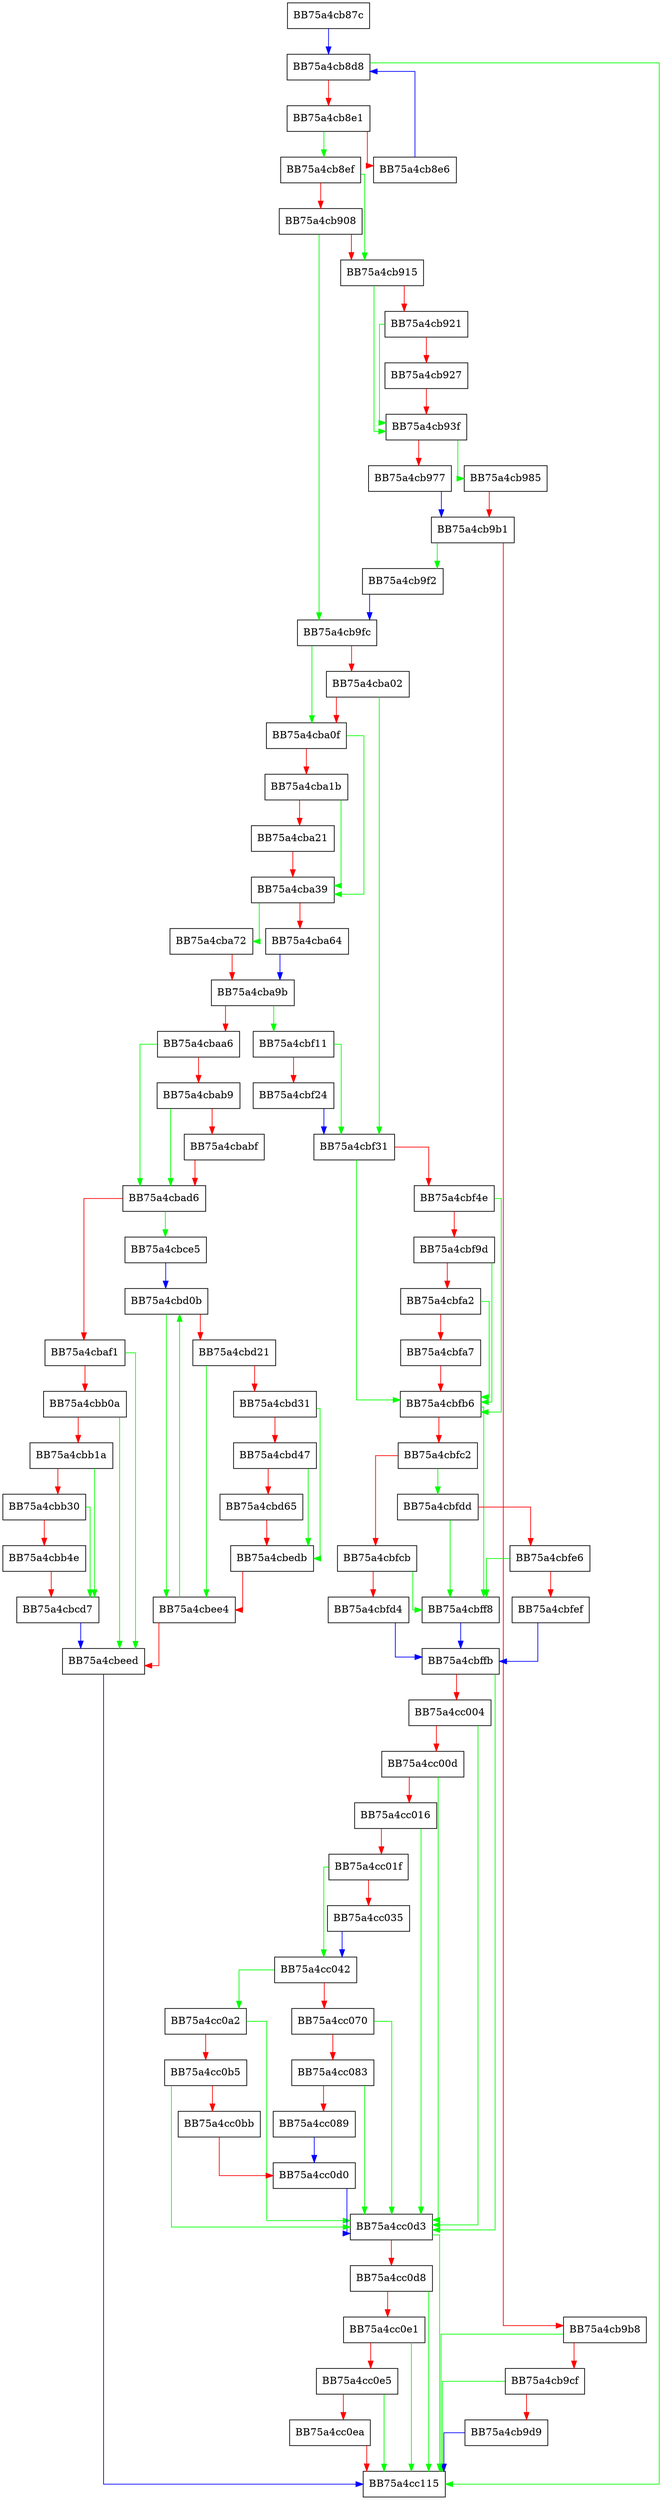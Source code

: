 digraph ProcessSignatureResponses {
  node [shape="box"];
  graph [splines=ortho];
  BB75a4cb87c -> BB75a4cb8d8 [color="blue"];
  BB75a4cb8d8 -> BB75a4cc115 [color="green"];
  BB75a4cb8d8 -> BB75a4cb8e1 [color="red"];
  BB75a4cb8e1 -> BB75a4cb8ef [color="green"];
  BB75a4cb8e1 -> BB75a4cb8e6 [color="red"];
  BB75a4cb8e6 -> BB75a4cb8d8 [color="blue"];
  BB75a4cb8ef -> BB75a4cb915 [color="green"];
  BB75a4cb8ef -> BB75a4cb908 [color="red"];
  BB75a4cb908 -> BB75a4cb9fc [color="green"];
  BB75a4cb908 -> BB75a4cb915 [color="red"];
  BB75a4cb915 -> BB75a4cb93f [color="green"];
  BB75a4cb915 -> BB75a4cb921 [color="red"];
  BB75a4cb921 -> BB75a4cb93f [color="green"];
  BB75a4cb921 -> BB75a4cb927 [color="red"];
  BB75a4cb927 -> BB75a4cb93f [color="red"];
  BB75a4cb93f -> BB75a4cb985 [color="green"];
  BB75a4cb93f -> BB75a4cb977 [color="red"];
  BB75a4cb977 -> BB75a4cb9b1 [color="blue"];
  BB75a4cb985 -> BB75a4cb9b1 [color="red"];
  BB75a4cb9b1 -> BB75a4cb9f2 [color="green"];
  BB75a4cb9b1 -> BB75a4cb9b8 [color="red"];
  BB75a4cb9b8 -> BB75a4cc115 [color="green"];
  BB75a4cb9b8 -> BB75a4cb9cf [color="red"];
  BB75a4cb9cf -> BB75a4cc115 [color="green"];
  BB75a4cb9cf -> BB75a4cb9d9 [color="red"];
  BB75a4cb9d9 -> BB75a4cc115 [color="blue"];
  BB75a4cb9f2 -> BB75a4cb9fc [color="blue"];
  BB75a4cb9fc -> BB75a4cba0f [color="green"];
  BB75a4cb9fc -> BB75a4cba02 [color="red"];
  BB75a4cba02 -> BB75a4cbf31 [color="green"];
  BB75a4cba02 -> BB75a4cba0f [color="red"];
  BB75a4cba0f -> BB75a4cba39 [color="green"];
  BB75a4cba0f -> BB75a4cba1b [color="red"];
  BB75a4cba1b -> BB75a4cba39 [color="green"];
  BB75a4cba1b -> BB75a4cba21 [color="red"];
  BB75a4cba21 -> BB75a4cba39 [color="red"];
  BB75a4cba39 -> BB75a4cba72 [color="green"];
  BB75a4cba39 -> BB75a4cba64 [color="red"];
  BB75a4cba64 -> BB75a4cba9b [color="blue"];
  BB75a4cba72 -> BB75a4cba9b [color="red"];
  BB75a4cba9b -> BB75a4cbf11 [color="green"];
  BB75a4cba9b -> BB75a4cbaa6 [color="red"];
  BB75a4cbaa6 -> BB75a4cbad6 [color="green"];
  BB75a4cbaa6 -> BB75a4cbab9 [color="red"];
  BB75a4cbab9 -> BB75a4cbad6 [color="green"];
  BB75a4cbab9 -> BB75a4cbabf [color="red"];
  BB75a4cbabf -> BB75a4cbad6 [color="red"];
  BB75a4cbad6 -> BB75a4cbce5 [color="green"];
  BB75a4cbad6 -> BB75a4cbaf1 [color="red"];
  BB75a4cbaf1 -> BB75a4cbeed [color="green"];
  BB75a4cbaf1 -> BB75a4cbb0a [color="red"];
  BB75a4cbb0a -> BB75a4cbeed [color="green"];
  BB75a4cbb0a -> BB75a4cbb1a [color="red"];
  BB75a4cbb1a -> BB75a4cbcd7 [color="green"];
  BB75a4cbb1a -> BB75a4cbb30 [color="red"];
  BB75a4cbb30 -> BB75a4cbcd7 [color="green"];
  BB75a4cbb30 -> BB75a4cbb4e [color="red"];
  BB75a4cbb4e -> BB75a4cbcd7 [color="red"];
  BB75a4cbcd7 -> BB75a4cbeed [color="blue"];
  BB75a4cbce5 -> BB75a4cbd0b [color="blue"];
  BB75a4cbd0b -> BB75a4cbee4 [color="green"];
  BB75a4cbd0b -> BB75a4cbd21 [color="red"];
  BB75a4cbd21 -> BB75a4cbee4 [color="green"];
  BB75a4cbd21 -> BB75a4cbd31 [color="red"];
  BB75a4cbd31 -> BB75a4cbedb [color="green"];
  BB75a4cbd31 -> BB75a4cbd47 [color="red"];
  BB75a4cbd47 -> BB75a4cbedb [color="green"];
  BB75a4cbd47 -> BB75a4cbd65 [color="red"];
  BB75a4cbd65 -> BB75a4cbedb [color="red"];
  BB75a4cbedb -> BB75a4cbee4 [color="red"];
  BB75a4cbee4 -> BB75a4cbd0b [color="green"];
  BB75a4cbee4 -> BB75a4cbeed [color="red"];
  BB75a4cbeed -> BB75a4cc115 [color="blue"];
  BB75a4cbf11 -> BB75a4cbf31 [color="green"];
  BB75a4cbf11 -> BB75a4cbf24 [color="red"];
  BB75a4cbf24 -> BB75a4cbf31 [color="blue"];
  BB75a4cbf31 -> BB75a4cbfb6 [color="green"];
  BB75a4cbf31 -> BB75a4cbf4e [color="red"];
  BB75a4cbf4e -> BB75a4cbfb6 [color="green"];
  BB75a4cbf4e -> BB75a4cbf9d [color="red"];
  BB75a4cbf9d -> BB75a4cbfb6 [color="green"];
  BB75a4cbf9d -> BB75a4cbfa2 [color="red"];
  BB75a4cbfa2 -> BB75a4cbfb6 [color="green"];
  BB75a4cbfa2 -> BB75a4cbfa7 [color="red"];
  BB75a4cbfa7 -> BB75a4cbfb6 [color="red"];
  BB75a4cbfb6 -> BB75a4cbff8 [color="green"];
  BB75a4cbfb6 -> BB75a4cbfc2 [color="red"];
  BB75a4cbfc2 -> BB75a4cbfdd [color="green"];
  BB75a4cbfc2 -> BB75a4cbfcb [color="red"];
  BB75a4cbfcb -> BB75a4cbff8 [color="green"];
  BB75a4cbfcb -> BB75a4cbfd4 [color="red"];
  BB75a4cbfd4 -> BB75a4cbffb [color="blue"];
  BB75a4cbfdd -> BB75a4cbff8 [color="green"];
  BB75a4cbfdd -> BB75a4cbfe6 [color="red"];
  BB75a4cbfe6 -> BB75a4cbff8 [color="green"];
  BB75a4cbfe6 -> BB75a4cbfef [color="red"];
  BB75a4cbfef -> BB75a4cbffb [color="blue"];
  BB75a4cbff8 -> BB75a4cbffb [color="blue"];
  BB75a4cbffb -> BB75a4cc0d3 [color="green"];
  BB75a4cbffb -> BB75a4cc004 [color="red"];
  BB75a4cc004 -> BB75a4cc0d3 [color="green"];
  BB75a4cc004 -> BB75a4cc00d [color="red"];
  BB75a4cc00d -> BB75a4cc0d3 [color="green"];
  BB75a4cc00d -> BB75a4cc016 [color="red"];
  BB75a4cc016 -> BB75a4cc0d3 [color="green"];
  BB75a4cc016 -> BB75a4cc01f [color="red"];
  BB75a4cc01f -> BB75a4cc042 [color="green"];
  BB75a4cc01f -> BB75a4cc035 [color="red"];
  BB75a4cc035 -> BB75a4cc042 [color="blue"];
  BB75a4cc042 -> BB75a4cc0a2 [color="green"];
  BB75a4cc042 -> BB75a4cc070 [color="red"];
  BB75a4cc070 -> BB75a4cc0d3 [color="green"];
  BB75a4cc070 -> BB75a4cc083 [color="red"];
  BB75a4cc083 -> BB75a4cc0d3 [color="green"];
  BB75a4cc083 -> BB75a4cc089 [color="red"];
  BB75a4cc089 -> BB75a4cc0d0 [color="blue"];
  BB75a4cc0a2 -> BB75a4cc0d3 [color="green"];
  BB75a4cc0a2 -> BB75a4cc0b5 [color="red"];
  BB75a4cc0b5 -> BB75a4cc0d3 [color="green"];
  BB75a4cc0b5 -> BB75a4cc0bb [color="red"];
  BB75a4cc0bb -> BB75a4cc0d0 [color="red"];
  BB75a4cc0d0 -> BB75a4cc0d3 [color="blue"];
  BB75a4cc0d3 -> BB75a4cc115 [color="green"];
  BB75a4cc0d3 -> BB75a4cc0d8 [color="red"];
  BB75a4cc0d8 -> BB75a4cc115 [color="green"];
  BB75a4cc0d8 -> BB75a4cc0e1 [color="red"];
  BB75a4cc0e1 -> BB75a4cc115 [color="green"];
  BB75a4cc0e1 -> BB75a4cc0e5 [color="red"];
  BB75a4cc0e5 -> BB75a4cc115 [color="green"];
  BB75a4cc0e5 -> BB75a4cc0ea [color="red"];
  BB75a4cc0ea -> BB75a4cc115 [color="red"];
}